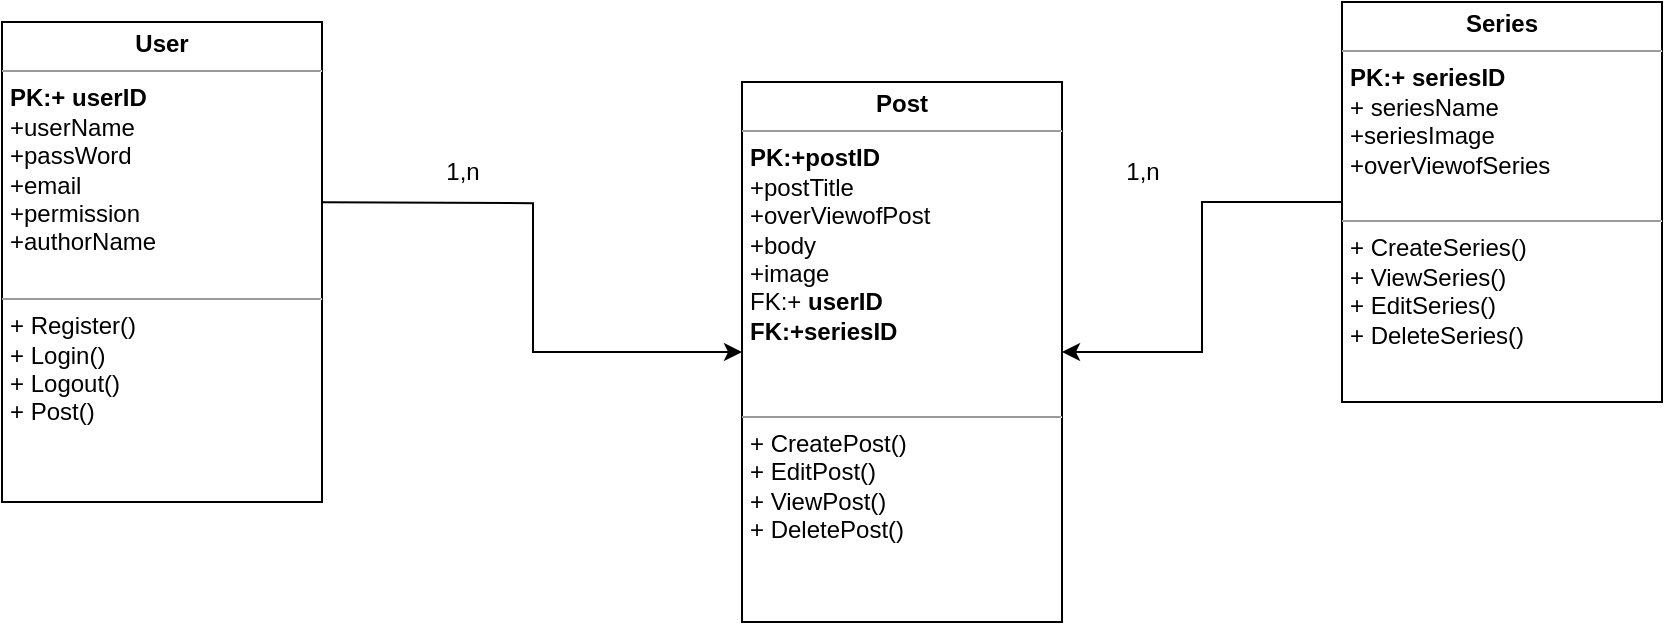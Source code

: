 <mxfile version="21.7.5" type="github">
  <diagram id="C5RBs43oDa-KdzZeNtuy" name="Demo Class Diagram">
    <mxGraphModel dx="954" dy="647" grid="1" gridSize="10" guides="1" tooltips="1" connect="1" arrows="1" fold="1" page="1" pageScale="1" pageWidth="827" pageHeight="1169" math="0" shadow="0">
      <root>
        <mxCell id="WIyWlLk6GJQsqaUBKTNV-0" />
        <mxCell id="WIyWlLk6GJQsqaUBKTNV-1" parent="WIyWlLk6GJQsqaUBKTNV-0" />
        <mxCell id="uLR3c1GkqGxWioVNtNUL-19" style="edgeStyle=orthogonalEdgeStyle;rounded=0;orthogonalLoop=1;jettySize=auto;html=1;" edge="1" parent="WIyWlLk6GJQsqaUBKTNV-1" target="uLR3c1GkqGxWioVNtNUL-10">
          <mxGeometry relative="1" as="geometry">
            <mxPoint x="220" y="400.1" as="sourcePoint" />
            <mxPoint x="400" y="400.02" as="targetPoint" />
          </mxGeometry>
        </mxCell>
        <mxCell id="uLR3c1GkqGxWioVNtNUL-5" value="&lt;p style=&quot;margin:0px;margin-top:4px;text-align:center;&quot;&gt;&lt;b&gt;User&lt;/b&gt;&lt;/p&gt;&lt;hr size=&quot;1&quot;&gt;&lt;p style=&quot;margin:0px;margin-left:4px;&quot;&gt;&lt;b&gt;PK:+ userID&lt;/b&gt;&lt;/p&gt;&lt;p style=&quot;margin:0px;margin-left:4px;&quot;&gt;+userName&lt;/p&gt;&lt;p style=&quot;margin:0px;margin-left:4px;&quot;&gt;+passWord&lt;/p&gt;&lt;p style=&quot;margin:0px;margin-left:4px;&quot;&gt;+email&lt;/p&gt;&lt;p style=&quot;margin:0px;margin-left:4px;&quot;&gt;+permission&lt;/p&gt;&lt;p style=&quot;margin:0px;margin-left:4px;&quot;&gt;+authorName&lt;/p&gt;&lt;p style=&quot;margin:0px;margin-left:4px;&quot;&gt;&lt;br&gt;&lt;/p&gt;&lt;hr size=&quot;1&quot;&gt;&lt;p style=&quot;margin:0px;margin-left:4px;&quot;&gt;+ Register()&lt;/p&gt;&lt;p style=&quot;margin:0px;margin-left:4px;&quot;&gt;+ Login()&lt;/p&gt;&lt;p style=&quot;margin:0px;margin-left:4px;&quot;&gt;+ Logout()&lt;/p&gt;&lt;p style=&quot;margin:0px;margin-left:4px;&quot;&gt;+ Post()&lt;/p&gt;&lt;p style=&quot;margin:0px;margin-left:4px;&quot;&gt;&lt;br&gt;&lt;/p&gt;" style="verticalAlign=top;align=left;overflow=fill;fontSize=12;fontFamily=Helvetica;html=1;whiteSpace=wrap;" vertex="1" parent="WIyWlLk6GJQsqaUBKTNV-1">
          <mxGeometry x="60" y="310" width="160" height="240" as="geometry" />
        </mxCell>
        <mxCell id="uLR3c1GkqGxWioVNtNUL-10" value="&lt;p style=&quot;margin:0px;margin-top:4px;text-align:center;&quot;&gt;&lt;b&gt;Post&lt;/b&gt;&lt;/p&gt;&lt;hr size=&quot;1&quot;&gt;&lt;p style=&quot;margin:0px;margin-left:4px;&quot;&gt;&lt;b&gt;PK:+postID&lt;/b&gt;&lt;/p&gt;&lt;p style=&quot;margin:0px;margin-left:4px;&quot;&gt;+postTitle&lt;/p&gt;&lt;p style=&quot;margin:0px;margin-left:4px;&quot;&gt;+overViewofPost&lt;/p&gt;&lt;p style=&quot;margin:0px;margin-left:4px;&quot;&gt;+body&lt;/p&gt;&lt;p style=&quot;margin:0px;margin-left:4px;&quot;&gt;+image&lt;/p&gt;&lt;p style=&quot;margin:0px;margin-left:4px;&quot;&gt;FK:+&lt;b style=&quot;border-color: var(--border-color);&quot;&gt;&amp;nbsp;userID&lt;/b&gt;&lt;/p&gt;&lt;p style=&quot;margin:0px;margin-left:4px;&quot;&gt;&lt;b&gt;FK:+seriesID&lt;/b&gt;&lt;/p&gt;&lt;div&gt;&lt;b style=&quot;border-color: var(--border-color);&quot;&gt;&lt;br&gt;&lt;/b&gt;&lt;/div&gt;&lt;p style=&quot;margin:0px;margin-left:4px;&quot;&gt;&lt;br&gt;&lt;/p&gt;&lt;hr size=&quot;1&quot;&gt;&lt;p style=&quot;margin:0px;margin-left:4px;&quot;&gt;+ CreatePost()&lt;/p&gt;&lt;p style=&quot;margin:0px;margin-left:4px;&quot;&gt;+ EditPost()&lt;/p&gt;&lt;p style=&quot;margin:0px;margin-left:4px;&quot;&gt;+ ViewPost()&lt;/p&gt;&lt;p style=&quot;margin:0px;margin-left:4px;&quot;&gt;+ DeletePost()&lt;/p&gt;&lt;p style=&quot;margin:0px;margin-left:4px;&quot;&gt;&lt;br&gt;&lt;/p&gt;" style="verticalAlign=top;align=left;overflow=fill;fontSize=12;fontFamily=Helvetica;html=1;whiteSpace=wrap;" vertex="1" parent="WIyWlLk6GJQsqaUBKTNV-1">
          <mxGeometry x="430" y="340" width="160" height="270" as="geometry" />
        </mxCell>
        <mxCell id="uLR3c1GkqGxWioVNtNUL-22" style="edgeStyle=orthogonalEdgeStyle;rounded=0;orthogonalLoop=1;jettySize=auto;html=1;" edge="1" parent="WIyWlLk6GJQsqaUBKTNV-1" source="uLR3c1GkqGxWioVNtNUL-11" target="uLR3c1GkqGxWioVNtNUL-10">
          <mxGeometry relative="1" as="geometry" />
        </mxCell>
        <mxCell id="uLR3c1GkqGxWioVNtNUL-11" value="&lt;p style=&quot;margin:0px;margin-top:4px;text-align:center;&quot;&gt;&lt;b&gt;Series&lt;/b&gt;&lt;/p&gt;&lt;hr size=&quot;1&quot;&gt;&lt;p style=&quot;margin:0px;margin-left:4px;&quot;&gt;&lt;b&gt;PK:+ seriesID&lt;/b&gt;&lt;/p&gt;&lt;p style=&quot;margin:0px;margin-left:4px;&quot;&gt;+ seriesName&lt;/p&gt;&lt;p style=&quot;margin:0px;margin-left:4px;&quot;&gt;+seriesImage&lt;/p&gt;&lt;p style=&quot;margin:0px;margin-left:4px;&quot;&gt;+overViewofSeries&lt;/p&gt;&lt;p style=&quot;margin:0px;margin-left:4px;&quot;&gt;&lt;br&gt;&lt;/p&gt;&lt;hr size=&quot;1&quot;&gt;&lt;p style=&quot;margin:0px;margin-left:4px;&quot;&gt;+ CreateSeries()&lt;/p&gt;&lt;p style=&quot;margin:0px;margin-left:4px;&quot;&gt;+ ViewSeries()&lt;/p&gt;&lt;p style=&quot;margin:0px;margin-left:4px;&quot;&gt;+ EditSeries()&lt;/p&gt;&lt;p style=&quot;margin:0px;margin-left:4px;&quot;&gt;+ DeleteSeries()&lt;/p&gt;" style="verticalAlign=top;align=left;overflow=fill;fontSize=12;fontFamily=Helvetica;html=1;whiteSpace=wrap;" vertex="1" parent="WIyWlLk6GJQsqaUBKTNV-1">
          <mxGeometry x="730" y="300" width="160" height="200" as="geometry" />
        </mxCell>
        <mxCell id="uLR3c1GkqGxWioVNtNUL-15" value="1,n" style="text;html=1;align=center;verticalAlign=middle;resizable=0;points=[];autosize=1;strokeColor=none;fillColor=none;" vertex="1" parent="WIyWlLk6GJQsqaUBKTNV-1">
          <mxGeometry x="270" y="370" width="40" height="30" as="geometry" />
        </mxCell>
        <mxCell id="uLR3c1GkqGxWioVNtNUL-18" value="1,n&lt;br&gt;" style="text;html=1;align=center;verticalAlign=middle;resizable=0;points=[];autosize=1;strokeColor=none;fillColor=none;" vertex="1" parent="WIyWlLk6GJQsqaUBKTNV-1">
          <mxGeometry x="610" y="370" width="40" height="30" as="geometry" />
        </mxCell>
      </root>
    </mxGraphModel>
  </diagram>
</mxfile>
